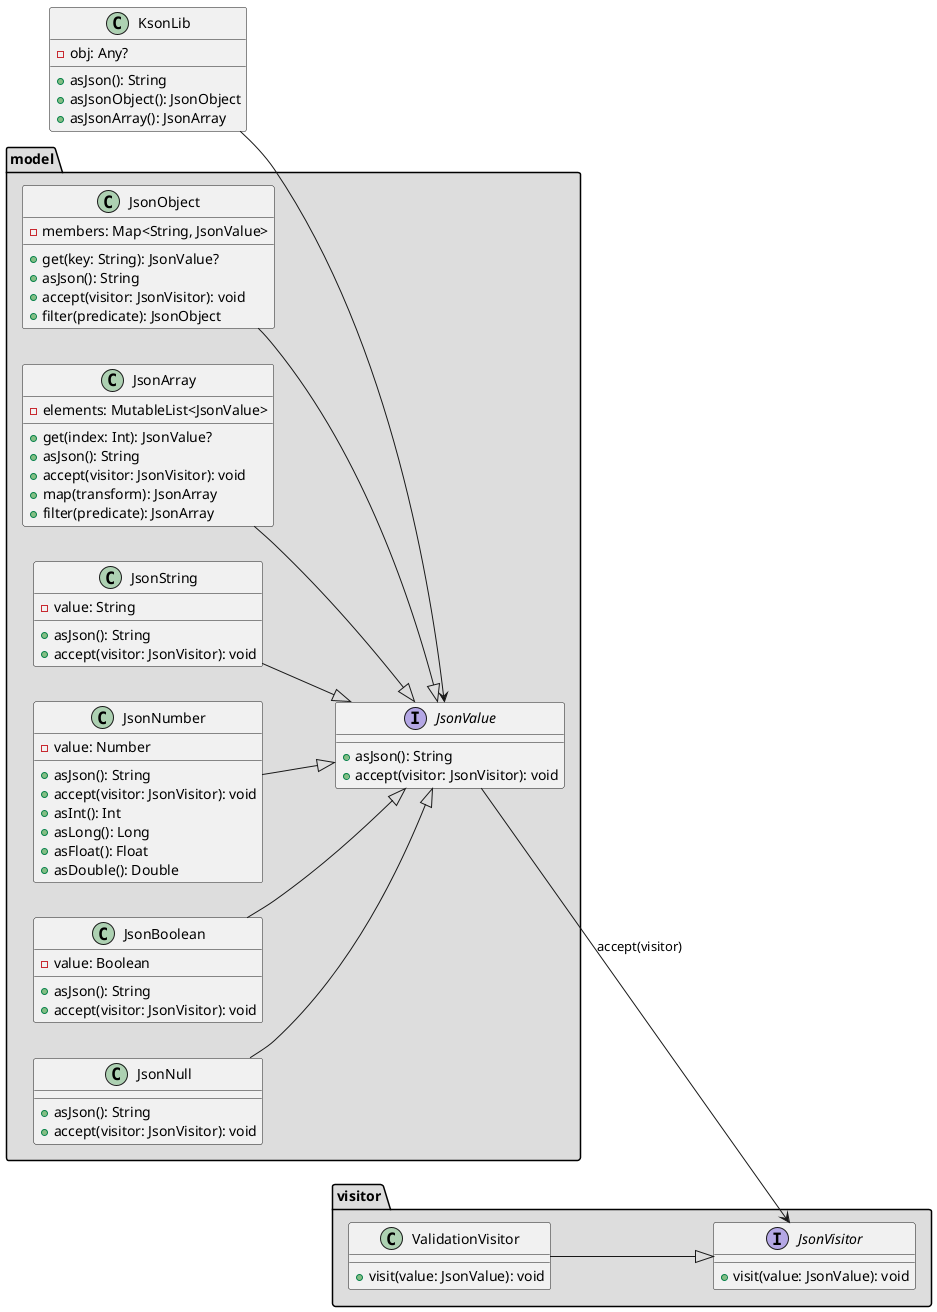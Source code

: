 @startuml

' ============================================================
'      https://plantuml.com/class-diagram
' ============================================================
left to right direction

package "model" #DDDDDD {

  interface JsonValue {
        +asJson(): String
        +accept(visitor: JsonVisitor): void
    }

    ' ============================================================
    '                JsonValue Implementations
    ' ============================================================
    class JsonObject {
        -members: Map<String, JsonValue>
        +get(key: String): JsonValue?
        +asJson(): String
        +accept(visitor: JsonVisitor): void
        +filter(predicate): JsonObject
    }

    class JsonArray {
        -elements: MutableList<JsonValue>
        +get(index: Int): JsonValue?
        +asJson(): String
        +accept(visitor: JsonVisitor): void
        +map(transform): JsonArray
        +filter(predicate): JsonArray
    }

    class JsonString {
        -value: String
        +asJson(): String
        +accept(visitor: JsonVisitor): void
    }

    class JsonNumber {
        -value: Number
        +asJson(): String
        +accept(visitor: JsonVisitor): void
        +asInt(): Int
        +asLong(): Long
        +asFloat(): Float
        +asDouble(): Double
    }

    class JsonBoolean {
        -value: Boolean
        +asJson(): String
        +accept(visitor: JsonVisitor): void
    }

    class JsonNull {
        +asJson(): String
        +accept(visitor: JsonVisitor): void
    }

}
package visitor #DDDDDD {

    interface JsonVisitor {
        +visit(value: JsonValue): void
    }
    ' ============================================================
    '             Visitor Implementation
    ' ============================================================
    class ValidationVisitor {
        +visit(value: JsonValue): void
    }
}

' ============================================================
'              Main Class
' ============================================================

class KsonLib {
    -obj: Any?
    +asJson(): String
    +asJsonObject(): JsonObject
    +asJsonArray(): JsonArray
}

' ============================================================
'                        Relationships
' ============================================================

JsonObject     --|> JsonValue
JsonArray      --|> JsonValue
JsonString     --|> JsonValue
JsonNumber     --|> JsonValue
JsonBoolean    --|> JsonValue
JsonNull       --|> JsonValue

ValidationVisitor --|> JsonVisitor

JsonValue --> JsonVisitor : accept(visitor)

KsonLib --> JsonValue

@enduml
